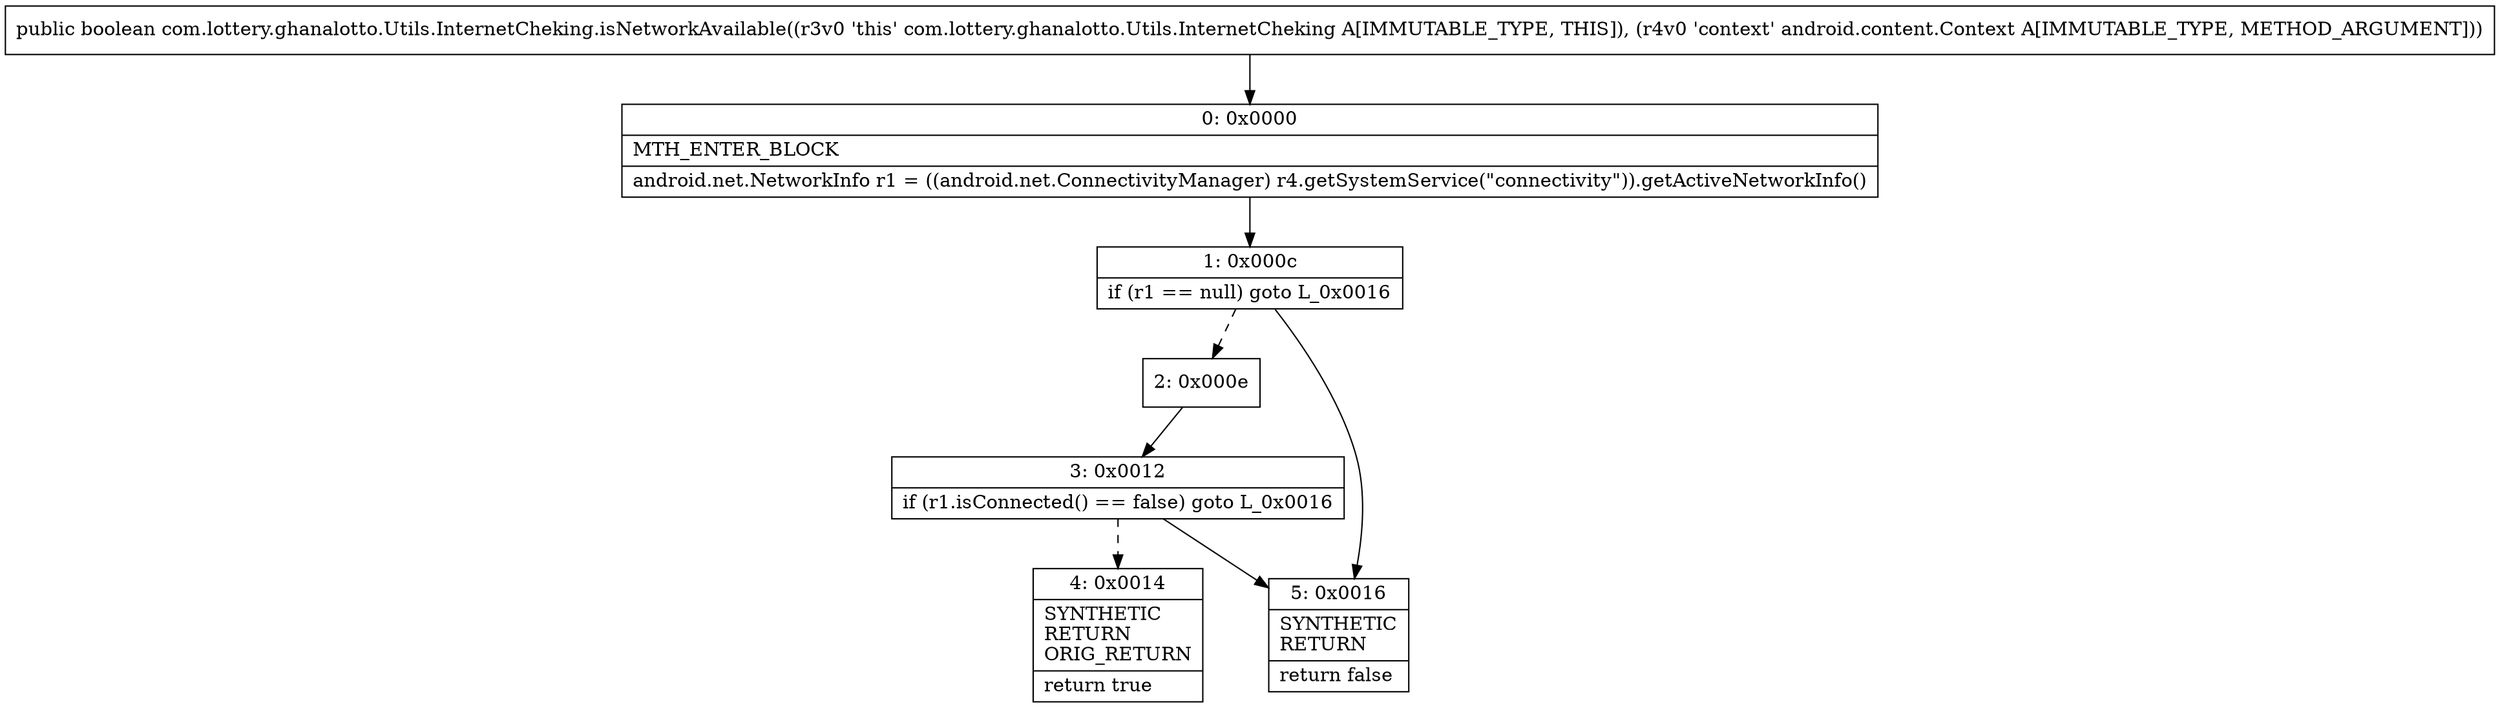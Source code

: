 digraph "CFG forcom.lottery.ghanalotto.Utils.InternetCheking.isNetworkAvailable(Landroid\/content\/Context;)Z" {
Node_0 [shape=record,label="{0\:\ 0x0000|MTH_ENTER_BLOCK\l|android.net.NetworkInfo r1 = ((android.net.ConnectivityManager) r4.getSystemService(\"connectivity\")).getActiveNetworkInfo()\l}"];
Node_1 [shape=record,label="{1\:\ 0x000c|if (r1 == null) goto L_0x0016\l}"];
Node_2 [shape=record,label="{2\:\ 0x000e}"];
Node_3 [shape=record,label="{3\:\ 0x0012|if (r1.isConnected() == false) goto L_0x0016\l}"];
Node_4 [shape=record,label="{4\:\ 0x0014|SYNTHETIC\lRETURN\lORIG_RETURN\l|return true\l}"];
Node_5 [shape=record,label="{5\:\ 0x0016|SYNTHETIC\lRETURN\l|return false\l}"];
MethodNode[shape=record,label="{public boolean com.lottery.ghanalotto.Utils.InternetCheking.isNetworkAvailable((r3v0 'this' com.lottery.ghanalotto.Utils.InternetCheking A[IMMUTABLE_TYPE, THIS]), (r4v0 'context' android.content.Context A[IMMUTABLE_TYPE, METHOD_ARGUMENT])) }"];
MethodNode -> Node_0;
Node_0 -> Node_1;
Node_1 -> Node_2[style=dashed];
Node_1 -> Node_5;
Node_2 -> Node_3;
Node_3 -> Node_4[style=dashed];
Node_3 -> Node_5;
}

